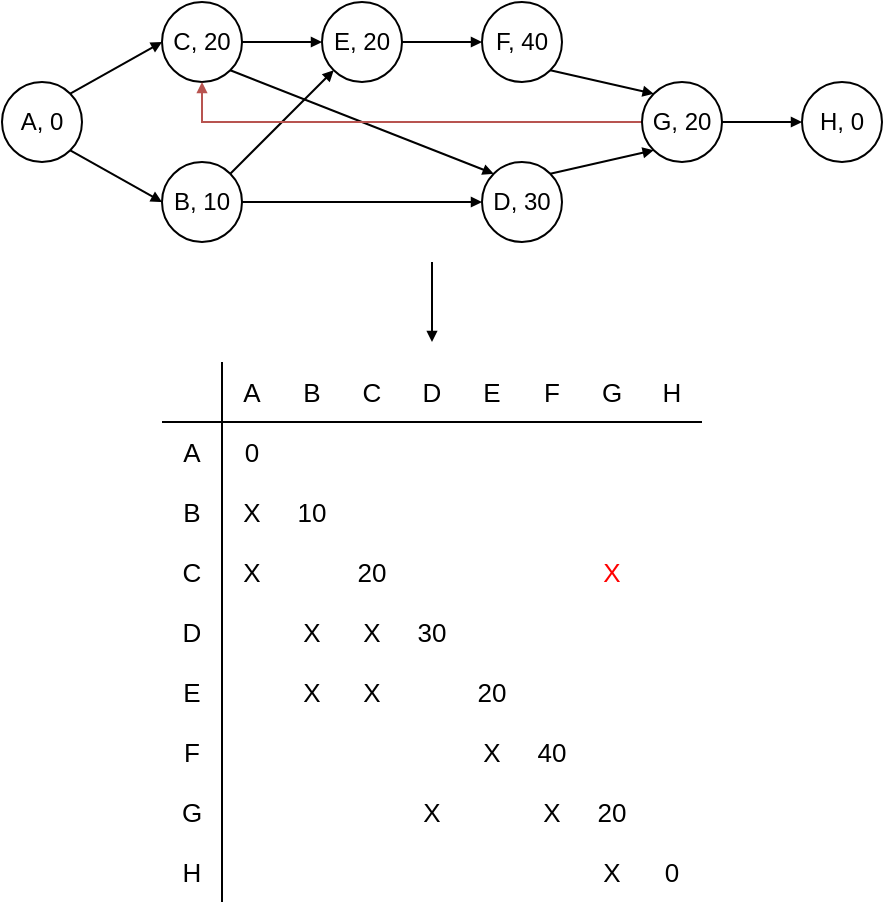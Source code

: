 <mxfile>
    <diagram id="T9uuaTeBy4bPSP1g8a4x" name="Page-1">
        <mxGraphModel dx="776" dy="611" grid="1" gridSize="10" guides="1" tooltips="1" connect="1" arrows="1" fold="1" page="1" pageScale="1" pageWidth="827" pageHeight="1169" background="#FFFFFF" math="0" shadow="0">
            <root>
                <mxCell id="0"/>
                <mxCell id="1" parent="0"/>
                <mxCell id="349" value="" style="group" vertex="1" connectable="0" parent="1">
                    <mxGeometry x="120" y="80" width="440" height="120" as="geometry"/>
                </mxCell>
                <mxCell id="243" value="A, 0" style="ellipse;whiteSpace=wrap;html=1;" vertex="1" parent="349">
                    <mxGeometry y="40" width="40" height="40" as="geometry"/>
                </mxCell>
                <mxCell id="245" value="C, 20" style="ellipse;whiteSpace=wrap;html=1;" vertex="1" parent="349">
                    <mxGeometry x="80" width="40" height="40" as="geometry"/>
                </mxCell>
                <mxCell id="252" style="edgeStyle=none;html=1;exitX=1;exitY=0;exitDx=0;exitDy=0;entryX=0;entryY=0.5;entryDx=0;entryDy=0;endArrow=block;endFill=1;startSize=3;endSize=3;" edge="1" parent="349" source="243" target="245">
                    <mxGeometry relative="1" as="geometry"/>
                </mxCell>
                <mxCell id="246" value="B, 10" style="ellipse;whiteSpace=wrap;html=1;" vertex="1" parent="349">
                    <mxGeometry x="80" y="80" width="40" height="40" as="geometry"/>
                </mxCell>
                <mxCell id="253" style="edgeStyle=none;html=1;exitX=1;exitY=1;exitDx=0;exitDy=0;entryX=0;entryY=0.5;entryDx=0;entryDy=0;endArrow=block;endFill=1;startSize=3;endSize=3;" edge="1" parent="349" source="243" target="246">
                    <mxGeometry relative="1" as="geometry"/>
                </mxCell>
                <mxCell id="247" value="E, 20" style="ellipse;whiteSpace=wrap;html=1;" vertex="1" parent="349">
                    <mxGeometry x="160" width="40" height="40" as="geometry"/>
                </mxCell>
                <mxCell id="256" style="edgeStyle=none;html=1;exitX=1;exitY=0.5;exitDx=0;exitDy=0;entryX=0;entryY=0.5;entryDx=0;entryDy=0;endArrow=block;endFill=1;startSize=3;endSize=3;" edge="1" parent="349" source="245" target="247">
                    <mxGeometry relative="1" as="geometry"/>
                </mxCell>
                <mxCell id="255" style="edgeStyle=none;html=1;exitX=1;exitY=0;exitDx=0;exitDy=0;entryX=0;entryY=1;entryDx=0;entryDy=0;endArrow=block;endFill=1;startSize=3;endSize=3;" edge="1" parent="349" source="246" target="247">
                    <mxGeometry relative="1" as="geometry"/>
                </mxCell>
                <mxCell id="248" value="D, 30" style="ellipse;whiteSpace=wrap;html=1;" vertex="1" parent="349">
                    <mxGeometry x="240" y="80" width="40" height="40" as="geometry"/>
                </mxCell>
                <mxCell id="254" style="edgeStyle=none;html=1;exitX=1;exitY=1;exitDx=0;exitDy=0;entryX=0;entryY=0;entryDx=0;entryDy=0;endArrow=block;endFill=1;startSize=3;endSize=3;" edge="1" parent="349" source="245" target="248">
                    <mxGeometry relative="1" as="geometry"/>
                </mxCell>
                <mxCell id="257" style="edgeStyle=none;html=1;exitX=1;exitY=0.5;exitDx=0;exitDy=0;entryX=0;entryY=0.5;entryDx=0;entryDy=0;endArrow=block;endFill=1;startSize=3;endSize=3;" edge="1" parent="349" source="246" target="248">
                    <mxGeometry relative="1" as="geometry"/>
                </mxCell>
                <mxCell id="249" value="F, 40" style="ellipse;whiteSpace=wrap;html=1;" vertex="1" parent="349">
                    <mxGeometry x="240" width="40" height="40" as="geometry"/>
                </mxCell>
                <mxCell id="258" style="edgeStyle=none;html=1;exitX=1;exitY=0.5;exitDx=0;exitDy=0;entryX=0;entryY=0.5;entryDx=0;entryDy=0;endArrow=block;endFill=1;startSize=3;endSize=3;" edge="1" parent="349" source="247" target="249">
                    <mxGeometry relative="1" as="geometry"/>
                </mxCell>
                <mxCell id="261" style="edgeStyle=orthogonalEdgeStyle;html=1;exitX=0;exitY=0.5;exitDx=0;exitDy=0;entryX=0.5;entryY=1;entryDx=0;entryDy=0;endArrow=block;endFill=1;startSize=3;endSize=3;fillColor=#f8cecc;strokeColor=#b85450;rounded=0;" edge="1" parent="349" source="250" target="245">
                    <mxGeometry relative="1" as="geometry"/>
                </mxCell>
                <mxCell id="250" value="G, 20" style="ellipse;whiteSpace=wrap;html=1;" vertex="1" parent="349">
                    <mxGeometry x="320" y="40" width="40" height="40" as="geometry"/>
                </mxCell>
                <mxCell id="259" style="edgeStyle=none;html=1;exitX=1;exitY=0;exitDx=0;exitDy=0;entryX=0;entryY=1;entryDx=0;entryDy=0;endArrow=block;endFill=1;startSize=3;endSize=3;" edge="1" parent="349" source="248" target="250">
                    <mxGeometry relative="1" as="geometry"/>
                </mxCell>
                <mxCell id="260" style="edgeStyle=none;html=1;exitX=1;exitY=1;exitDx=0;exitDy=0;entryX=0;entryY=0;entryDx=0;entryDy=0;endArrow=block;endFill=1;startSize=3;endSize=3;" edge="1" parent="349" source="249" target="250">
                    <mxGeometry relative="1" as="geometry"/>
                </mxCell>
                <mxCell id="251" value="H, 0" style="ellipse;whiteSpace=wrap;html=1;" vertex="1" parent="349">
                    <mxGeometry x="400" y="40" width="40" height="40" as="geometry"/>
                </mxCell>
                <mxCell id="262" style="edgeStyle=orthogonalEdgeStyle;rounded=0;html=1;exitX=1;exitY=0.5;exitDx=0;exitDy=0;entryX=0;entryY=0.5;entryDx=0;entryDy=0;endArrow=block;endFill=1;startSize=3;endSize=3;" edge="1" parent="349" source="250" target="251">
                    <mxGeometry relative="1" as="geometry"/>
                </mxCell>
                <mxCell id="435" value="" style="endArrow=block;html=1;rounded=0;fontSize=13;fontColor=#FF0000;startSize=3;endSize=3;endFill=1;" edge="1" parent="1">
                    <mxGeometry width="50" height="50" relative="1" as="geometry">
                        <mxPoint x="335" y="210" as="sourcePoint"/>
                        <mxPoint x="335" y="250" as="targetPoint"/>
                    </mxGeometry>
                </mxCell>
                <mxCell id="263" value="A" style="rounded=0;whiteSpace=wrap;html=1;fontStyle=0;fontSize=13;fillColor=none;strokeColor=none;" vertex="1" parent="1">
                    <mxGeometry x="200" y="290" width="30" height="30" as="geometry"/>
                </mxCell>
                <mxCell id="264" value="B" style="rounded=0;whiteSpace=wrap;html=1;fontStyle=0;fontSize=13;fillColor=none;strokeColor=none;" vertex="1" parent="1">
                    <mxGeometry x="200" y="320" width="30" height="30" as="geometry"/>
                </mxCell>
                <mxCell id="265" value="C" style="rounded=0;whiteSpace=wrap;html=1;fontStyle=0;fontSize=13;fillColor=none;strokeColor=none;" vertex="1" parent="1">
                    <mxGeometry x="200" y="350" width="30" height="30" as="geometry"/>
                </mxCell>
                <mxCell id="266" value="D" style="rounded=0;whiteSpace=wrap;html=1;fontStyle=0;fontSize=13;fillColor=none;strokeColor=none;" vertex="1" parent="1">
                    <mxGeometry x="200" y="380" width="30" height="30" as="geometry"/>
                </mxCell>
                <mxCell id="267" value="E" style="rounded=0;whiteSpace=wrap;html=1;fontStyle=0;fontSize=13;fillColor=none;strokeColor=none;" vertex="1" parent="1">
                    <mxGeometry x="200" y="410" width="30" height="30" as="geometry"/>
                </mxCell>
                <mxCell id="268" value="F" style="rounded=0;whiteSpace=wrap;html=1;fontStyle=0;fontSize=13;fillColor=none;strokeColor=none;" vertex="1" parent="1">
                    <mxGeometry x="200" y="440" width="30" height="30" as="geometry"/>
                </mxCell>
                <mxCell id="269" value="G" style="rounded=0;whiteSpace=wrap;html=1;fontStyle=0;fontSize=13;fillColor=none;strokeColor=none;" vertex="1" parent="1">
                    <mxGeometry x="200" y="470" width="30" height="30" as="geometry"/>
                </mxCell>
                <mxCell id="270" value="H" style="rounded=0;whiteSpace=wrap;html=1;fontStyle=0;fontSize=13;fillColor=none;strokeColor=none;" vertex="1" parent="1">
                    <mxGeometry x="200" y="500" width="30" height="30" as="geometry"/>
                </mxCell>
                <mxCell id="271" value="A" style="rounded=0;whiteSpace=wrap;html=1;fontStyle=0;fontSize=13;fillColor=none;strokeColor=none;" vertex="1" parent="1">
                    <mxGeometry x="230" y="260" width="30" height="30" as="geometry"/>
                </mxCell>
                <mxCell id="272" value="B" style="rounded=0;whiteSpace=wrap;html=1;fontStyle=0;fontSize=13;fillColor=none;strokeColor=none;" vertex="1" parent="1">
                    <mxGeometry x="260" y="260" width="30" height="30" as="geometry"/>
                </mxCell>
                <mxCell id="273" value="C" style="rounded=0;whiteSpace=wrap;html=1;fontStyle=0;fontSize=13;fillColor=none;strokeColor=none;" vertex="1" parent="1">
                    <mxGeometry x="290" y="260" width="30" height="30" as="geometry"/>
                </mxCell>
                <mxCell id="274" value="D" style="rounded=0;whiteSpace=wrap;html=1;fontStyle=0;fontSize=13;fillColor=none;strokeColor=none;" vertex="1" parent="1">
                    <mxGeometry x="320" y="260" width="30" height="30" as="geometry"/>
                </mxCell>
                <mxCell id="275" value="E" style="rounded=0;whiteSpace=wrap;html=1;fontStyle=0;fontSize=13;fillColor=none;strokeColor=none;" vertex="1" parent="1">
                    <mxGeometry x="350" y="260" width="30" height="30" as="geometry"/>
                </mxCell>
                <mxCell id="276" value="F" style="rounded=0;whiteSpace=wrap;html=1;fontStyle=0;fontSize=13;fillColor=none;strokeColor=none;" vertex="1" parent="1">
                    <mxGeometry x="380" y="260" width="30" height="30" as="geometry"/>
                </mxCell>
                <mxCell id="277" value="G" style="rounded=0;whiteSpace=wrap;html=1;fontStyle=0;fontSize=13;fillColor=none;strokeColor=none;" vertex="1" parent="1">
                    <mxGeometry x="410" y="260" width="30" height="30" as="geometry"/>
                </mxCell>
                <mxCell id="278" value="H" style="rounded=0;whiteSpace=wrap;html=1;fontStyle=0;fontSize=13;fillColor=none;strokeColor=none;" vertex="1" parent="1">
                    <mxGeometry x="440" y="260" width="30" height="30" as="geometry"/>
                </mxCell>
                <mxCell id="279" value="0" style="rounded=0;whiteSpace=wrap;html=1;fontStyle=0;fontSize=13;fillColor=none;strokeColor=none;" vertex="1" parent="1">
                    <mxGeometry x="230" y="290" width="30" height="30" as="geometry"/>
                </mxCell>
                <mxCell id="280" value="X" style="rounded=0;whiteSpace=wrap;html=1;fontStyle=0;fontSize=13;fillColor=none;strokeColor=none;" vertex="1" parent="1">
                    <mxGeometry x="230" y="320" width="30" height="30" as="geometry"/>
                </mxCell>
                <mxCell id="281" value="X" style="rounded=0;whiteSpace=wrap;html=1;fontStyle=0;fontSize=13;fillColor=none;strokeColor=none;" vertex="1" parent="1">
                    <mxGeometry x="230" y="350" width="30" height="30" as="geometry"/>
                </mxCell>
                <mxCell id="282" value="" style="rounded=0;whiteSpace=wrap;html=1;fontStyle=0;fontSize=13;fillColor=none;strokeColor=none;" vertex="1" parent="1">
                    <mxGeometry x="230" y="380" width="30" height="30" as="geometry"/>
                </mxCell>
                <mxCell id="283" value="" style="rounded=0;whiteSpace=wrap;html=1;fontStyle=0;fontSize=13;fillColor=none;strokeColor=none;" vertex="1" parent="1">
                    <mxGeometry x="230" y="410" width="30" height="30" as="geometry"/>
                </mxCell>
                <mxCell id="284" value="" style="rounded=0;whiteSpace=wrap;html=1;fontStyle=0;fontSize=13;fillColor=none;strokeColor=none;" vertex="1" parent="1">
                    <mxGeometry x="230" y="440" width="30" height="30" as="geometry"/>
                </mxCell>
                <mxCell id="285" value="" style="rounded=0;whiteSpace=wrap;html=1;fontStyle=0;fontSize=13;fillColor=none;strokeColor=none;" vertex="1" parent="1">
                    <mxGeometry x="230" y="470" width="30" height="30" as="geometry"/>
                </mxCell>
                <mxCell id="286" value="" style="rounded=0;whiteSpace=wrap;html=1;fontStyle=0;fontSize=13;fillColor=none;strokeColor=none;" vertex="1" parent="1">
                    <mxGeometry x="230" y="500" width="30" height="30" as="geometry"/>
                </mxCell>
                <mxCell id="287" value="" style="rounded=0;whiteSpace=wrap;html=1;fontStyle=0;fontSize=13;fillColor=none;strokeColor=none;" vertex="1" parent="1">
                    <mxGeometry x="260" y="290" width="30" height="30" as="geometry"/>
                </mxCell>
                <mxCell id="288" value="10" style="rounded=0;whiteSpace=wrap;html=1;fontStyle=0;fontSize=13;fillColor=none;strokeColor=none;" vertex="1" parent="1">
                    <mxGeometry x="260" y="320" width="30" height="30" as="geometry"/>
                </mxCell>
                <mxCell id="289" value="" style="rounded=0;whiteSpace=wrap;html=1;fontStyle=0;fontSize=13;fillColor=none;strokeColor=none;" vertex="1" parent="1">
                    <mxGeometry x="260" y="350" width="30" height="30" as="geometry"/>
                </mxCell>
                <mxCell id="290" value="X" style="rounded=0;whiteSpace=wrap;html=1;fontStyle=0;fontSize=13;fillColor=none;strokeColor=none;" vertex="1" parent="1">
                    <mxGeometry x="260" y="380" width="30" height="30" as="geometry"/>
                </mxCell>
                <mxCell id="291" value="X" style="rounded=0;whiteSpace=wrap;html=1;fontStyle=0;fontSize=13;fillColor=none;strokeColor=none;" vertex="1" parent="1">
                    <mxGeometry x="260" y="410" width="30" height="30" as="geometry"/>
                </mxCell>
                <mxCell id="292" value="" style="rounded=0;whiteSpace=wrap;html=1;fontStyle=0;fontSize=13;fillColor=none;strokeColor=none;" vertex="1" parent="1">
                    <mxGeometry x="260" y="440" width="30" height="30" as="geometry"/>
                </mxCell>
                <mxCell id="293" value="" style="rounded=0;whiteSpace=wrap;html=1;fontStyle=0;fontSize=13;fillColor=none;strokeColor=none;" vertex="1" parent="1">
                    <mxGeometry x="260" y="470" width="30" height="30" as="geometry"/>
                </mxCell>
                <mxCell id="294" value="" style="rounded=0;whiteSpace=wrap;html=1;fontStyle=0;fontSize=13;fillColor=none;strokeColor=none;" vertex="1" parent="1">
                    <mxGeometry x="260" y="500" width="30" height="30" as="geometry"/>
                </mxCell>
                <mxCell id="295" value="" style="rounded=0;whiteSpace=wrap;html=1;fontStyle=0;fontSize=13;fillColor=none;strokeColor=none;" vertex="1" parent="1">
                    <mxGeometry x="290" y="290" width="30" height="30" as="geometry"/>
                </mxCell>
                <mxCell id="296" value="" style="rounded=0;whiteSpace=wrap;html=1;fontStyle=0;fontSize=13;fillColor=none;strokeColor=none;" vertex="1" parent="1">
                    <mxGeometry x="290" y="320" width="30" height="30" as="geometry"/>
                </mxCell>
                <mxCell id="297" value="20" style="rounded=0;whiteSpace=wrap;html=1;fontStyle=0;fontSize=13;fillColor=none;strokeColor=none;" vertex="1" parent="1">
                    <mxGeometry x="290" y="350" width="30" height="30" as="geometry"/>
                </mxCell>
                <mxCell id="298" value="X" style="rounded=0;whiteSpace=wrap;html=1;fontStyle=0;fontSize=13;fillColor=none;strokeColor=none;" vertex="1" parent="1">
                    <mxGeometry x="290" y="380" width="30" height="30" as="geometry"/>
                </mxCell>
                <mxCell id="299" value="X" style="rounded=0;whiteSpace=wrap;html=1;fontStyle=0;fontSize=13;fillColor=none;strokeColor=none;" vertex="1" parent="1">
                    <mxGeometry x="290" y="410" width="30" height="30" as="geometry"/>
                </mxCell>
                <mxCell id="300" value="" style="rounded=0;whiteSpace=wrap;html=1;fontStyle=0;fontSize=13;fillColor=none;strokeColor=none;" vertex="1" parent="1">
                    <mxGeometry x="290" y="440" width="30" height="30" as="geometry"/>
                </mxCell>
                <mxCell id="301" value="" style="rounded=0;whiteSpace=wrap;html=1;fontStyle=0;fontSize=13;fillColor=none;strokeColor=none;" vertex="1" parent="1">
                    <mxGeometry x="290" y="470" width="30" height="30" as="geometry"/>
                </mxCell>
                <mxCell id="302" value="" style="rounded=0;whiteSpace=wrap;html=1;fontStyle=0;fontSize=13;fillColor=none;strokeColor=none;" vertex="1" parent="1">
                    <mxGeometry x="290" y="500" width="30" height="30" as="geometry"/>
                </mxCell>
                <mxCell id="303" value="" style="rounded=0;whiteSpace=wrap;html=1;fontStyle=0;fontSize=13;fillColor=none;strokeColor=none;" vertex="1" parent="1">
                    <mxGeometry x="320" y="290" width="30" height="30" as="geometry"/>
                </mxCell>
                <mxCell id="304" value="" style="rounded=0;whiteSpace=wrap;html=1;fontStyle=0;fontSize=13;fillColor=none;strokeColor=none;" vertex="1" parent="1">
                    <mxGeometry x="320" y="320" width="30" height="30" as="geometry"/>
                </mxCell>
                <mxCell id="305" value="" style="rounded=0;whiteSpace=wrap;html=1;fontStyle=0;fontSize=13;fillColor=none;strokeColor=none;" vertex="1" parent="1">
                    <mxGeometry x="320" y="350" width="30" height="30" as="geometry"/>
                </mxCell>
                <mxCell id="306" value="30" style="rounded=0;whiteSpace=wrap;html=1;fontStyle=0;fontSize=13;fillColor=none;strokeColor=none;" vertex="1" parent="1">
                    <mxGeometry x="320" y="380" width="30" height="30" as="geometry"/>
                </mxCell>
                <mxCell id="307" value="" style="rounded=0;whiteSpace=wrap;html=1;fontStyle=0;fontSize=13;fillColor=none;strokeColor=none;" vertex="1" parent="1">
                    <mxGeometry x="320" y="410" width="30" height="30" as="geometry"/>
                </mxCell>
                <mxCell id="308" value="" style="rounded=0;whiteSpace=wrap;html=1;fontStyle=0;fontSize=13;fillColor=none;strokeColor=none;" vertex="1" parent="1">
                    <mxGeometry x="320" y="440" width="30" height="30" as="geometry"/>
                </mxCell>
                <mxCell id="309" value="X" style="rounded=0;whiteSpace=wrap;html=1;fontStyle=0;fontSize=13;fillColor=none;strokeColor=none;" vertex="1" parent="1">
                    <mxGeometry x="320" y="470" width="30" height="30" as="geometry"/>
                </mxCell>
                <mxCell id="310" value="" style="rounded=0;whiteSpace=wrap;html=1;fontStyle=0;fontSize=13;fillColor=none;strokeColor=none;" vertex="1" parent="1">
                    <mxGeometry x="320" y="500" width="30" height="30" as="geometry"/>
                </mxCell>
                <mxCell id="311" value="" style="rounded=0;whiteSpace=wrap;html=1;fontStyle=0;fontSize=13;fillColor=none;strokeColor=none;" vertex="1" parent="1">
                    <mxGeometry x="350" y="290" width="30" height="30" as="geometry"/>
                </mxCell>
                <mxCell id="312" value="" style="rounded=0;whiteSpace=wrap;html=1;fontStyle=0;fontSize=13;fillColor=none;strokeColor=none;" vertex="1" parent="1">
                    <mxGeometry x="350" y="320" width="30" height="30" as="geometry"/>
                </mxCell>
                <mxCell id="313" value="" style="rounded=0;whiteSpace=wrap;html=1;fontStyle=0;fontSize=13;fillColor=none;strokeColor=none;" vertex="1" parent="1">
                    <mxGeometry x="350" y="350" width="30" height="30" as="geometry"/>
                </mxCell>
                <mxCell id="314" value="" style="rounded=0;whiteSpace=wrap;html=1;fontStyle=0;fontSize=13;fillColor=none;strokeColor=none;" vertex="1" parent="1">
                    <mxGeometry x="350" y="380" width="30" height="30" as="geometry"/>
                </mxCell>
                <mxCell id="315" value="20" style="rounded=0;whiteSpace=wrap;html=1;fontStyle=0;fontSize=13;fillColor=none;strokeColor=none;" vertex="1" parent="1">
                    <mxGeometry x="350" y="410" width="30" height="30" as="geometry"/>
                </mxCell>
                <mxCell id="316" value="X" style="rounded=0;whiteSpace=wrap;html=1;fontStyle=0;fontSize=13;fillColor=none;strokeColor=none;" vertex="1" parent="1">
                    <mxGeometry x="350" y="440" width="30" height="30" as="geometry"/>
                </mxCell>
                <mxCell id="317" value="" style="rounded=0;whiteSpace=wrap;html=1;fontStyle=0;fontSize=13;fillColor=none;strokeColor=none;" vertex="1" parent="1">
                    <mxGeometry x="350" y="470" width="30" height="30" as="geometry"/>
                </mxCell>
                <mxCell id="318" value="" style="rounded=0;whiteSpace=wrap;html=1;fontStyle=0;fontSize=13;fillColor=none;strokeColor=none;" vertex="1" parent="1">
                    <mxGeometry x="350" y="500" width="30" height="30" as="geometry"/>
                </mxCell>
                <mxCell id="319" value="" style="rounded=0;whiteSpace=wrap;html=1;fontStyle=0;fontSize=13;fillColor=none;strokeColor=none;" vertex="1" parent="1">
                    <mxGeometry x="380" y="290" width="30" height="30" as="geometry"/>
                </mxCell>
                <mxCell id="320" value="" style="rounded=0;whiteSpace=wrap;html=1;fontStyle=0;fontSize=13;fillColor=none;strokeColor=none;" vertex="1" parent="1">
                    <mxGeometry x="380" y="320" width="30" height="30" as="geometry"/>
                </mxCell>
                <mxCell id="321" value="" style="rounded=0;whiteSpace=wrap;html=1;fontStyle=0;fontSize=13;fillColor=none;strokeColor=none;" vertex="1" parent="1">
                    <mxGeometry x="380" y="350" width="30" height="30" as="geometry"/>
                </mxCell>
                <mxCell id="322" value="" style="rounded=0;whiteSpace=wrap;html=1;fontStyle=0;fontSize=13;fillColor=none;strokeColor=none;" vertex="1" parent="1">
                    <mxGeometry x="380" y="380" width="30" height="30" as="geometry"/>
                </mxCell>
                <mxCell id="323" value="" style="rounded=0;whiteSpace=wrap;html=1;fontStyle=0;fontSize=13;fillColor=none;strokeColor=none;" vertex="1" parent="1">
                    <mxGeometry x="380" y="410" width="30" height="30" as="geometry"/>
                </mxCell>
                <mxCell id="324" value="40" style="rounded=0;whiteSpace=wrap;html=1;fontStyle=0;fontSize=13;fillColor=none;strokeColor=none;" vertex="1" parent="1">
                    <mxGeometry x="380" y="440" width="30" height="30" as="geometry"/>
                </mxCell>
                <mxCell id="325" value="X" style="rounded=0;whiteSpace=wrap;html=1;fontStyle=0;fontSize=13;fillColor=none;strokeColor=none;" vertex="1" parent="1">
                    <mxGeometry x="380" y="470" width="30" height="30" as="geometry"/>
                </mxCell>
                <mxCell id="326" value="" style="rounded=0;whiteSpace=wrap;html=1;fontStyle=0;fontSize=13;fillColor=none;strokeColor=none;" vertex="1" parent="1">
                    <mxGeometry x="380" y="500" width="30" height="30" as="geometry"/>
                </mxCell>
                <mxCell id="327" value="" style="rounded=0;whiteSpace=wrap;html=1;fontStyle=0;fontSize=13;fillColor=none;strokeColor=none;" vertex="1" parent="1">
                    <mxGeometry x="410" y="290" width="30" height="30" as="geometry"/>
                </mxCell>
                <mxCell id="328" value="" style="rounded=0;whiteSpace=wrap;html=1;fontStyle=0;fontSize=13;fillColor=none;strokeColor=none;" vertex="1" parent="1">
                    <mxGeometry x="410" y="320" width="30" height="30" as="geometry"/>
                </mxCell>
                <mxCell id="329" value="&lt;font style=&quot;font-size: 13px;&quot;&gt;X&lt;/font&gt;" style="rounded=0;whiteSpace=wrap;html=1;fontStyle=0;fontSize=13;fillColor=none;strokeColor=none;fontColor=#FF0000;" vertex="1" parent="1">
                    <mxGeometry x="410" y="350" width="30" height="30" as="geometry"/>
                </mxCell>
                <mxCell id="330" value="" style="rounded=0;whiteSpace=wrap;html=1;fontStyle=0;fontSize=13;fillColor=none;strokeColor=none;" vertex="1" parent="1">
                    <mxGeometry x="410" y="380" width="30" height="30" as="geometry"/>
                </mxCell>
                <mxCell id="331" value="" style="rounded=0;whiteSpace=wrap;html=1;fontStyle=0;fontSize=13;fillColor=none;strokeColor=none;" vertex="1" parent="1">
                    <mxGeometry x="410" y="410" width="30" height="30" as="geometry"/>
                </mxCell>
                <mxCell id="332" value="" style="rounded=0;whiteSpace=wrap;html=1;fontStyle=0;fontSize=13;fillColor=none;strokeColor=none;" vertex="1" parent="1">
                    <mxGeometry x="410" y="440" width="30" height="30" as="geometry"/>
                </mxCell>
                <mxCell id="333" value="20" style="rounded=0;whiteSpace=wrap;html=1;fontStyle=0;fontSize=13;fillColor=none;strokeColor=none;" vertex="1" parent="1">
                    <mxGeometry x="410" y="470" width="30" height="30" as="geometry"/>
                </mxCell>
                <mxCell id="334" value="X" style="rounded=0;whiteSpace=wrap;html=1;fontStyle=0;fontSize=13;fillColor=none;strokeColor=none;" vertex="1" parent="1">
                    <mxGeometry x="410" y="500" width="30" height="30" as="geometry"/>
                </mxCell>
                <mxCell id="335" value="" style="rounded=0;whiteSpace=wrap;html=1;fontStyle=0;fontSize=13;fillColor=none;strokeColor=none;" vertex="1" parent="1">
                    <mxGeometry x="440" y="290" width="30" height="30" as="geometry"/>
                </mxCell>
                <mxCell id="336" value="" style="rounded=0;whiteSpace=wrap;html=1;fontStyle=0;fontSize=13;fillColor=none;strokeColor=none;" vertex="1" parent="1">
                    <mxGeometry x="440" y="320" width="30" height="30" as="geometry"/>
                </mxCell>
                <mxCell id="337" value="" style="rounded=0;whiteSpace=wrap;html=1;fontStyle=0;fontSize=13;fillColor=none;strokeColor=none;" vertex="1" parent="1">
                    <mxGeometry x="440" y="350" width="30" height="30" as="geometry"/>
                </mxCell>
                <mxCell id="338" value="" style="rounded=0;whiteSpace=wrap;html=1;fontStyle=0;fontSize=13;fillColor=none;strokeColor=none;" vertex="1" parent="1">
                    <mxGeometry x="440" y="380" width="30" height="30" as="geometry"/>
                </mxCell>
                <mxCell id="339" value="" style="rounded=0;whiteSpace=wrap;html=1;fontStyle=0;fontSize=13;fillColor=none;strokeColor=none;" vertex="1" parent="1">
                    <mxGeometry x="440" y="410" width="30" height="30" as="geometry"/>
                </mxCell>
                <mxCell id="340" value="" style="rounded=0;whiteSpace=wrap;html=1;fontStyle=0;fontSize=13;fillColor=none;strokeColor=none;" vertex="1" parent="1">
                    <mxGeometry x="440" y="440" width="30" height="30" as="geometry"/>
                </mxCell>
                <mxCell id="341" value="" style="rounded=0;whiteSpace=wrap;html=1;fontStyle=0;fontSize=13;fillColor=none;strokeColor=none;" vertex="1" parent="1">
                    <mxGeometry x="440" y="470" width="30" height="30" as="geometry"/>
                </mxCell>
                <mxCell id="342" value="0" style="rounded=0;whiteSpace=wrap;html=1;fontStyle=0;fontSize=13;fillColor=none;strokeColor=none;" vertex="1" parent="1">
                    <mxGeometry x="440" y="500" width="30" height="30" as="geometry"/>
                </mxCell>
                <mxCell id="346" value="" style="endArrow=none;html=1;rounded=0;fontSize=13;fontColor=#FF0000;startSize=3;endSize=3;entryX=1;entryY=1;entryDx=0;entryDy=0;exitX=0;exitY=0;exitDx=0;exitDy=0;" edge="1" parent="1" source="263" target="278">
                    <mxGeometry width="50" height="50" relative="1" as="geometry">
                        <mxPoint x="355" y="400" as="sourcePoint"/>
                        <mxPoint x="405" y="350" as="targetPoint"/>
                    </mxGeometry>
                </mxCell>
                <mxCell id="347" value="" style="endArrow=none;html=1;rounded=0;fontSize=13;fontColor=#FF0000;startSize=3;endSize=3;exitX=1;exitY=1;exitDx=0;exitDy=0;entryX=0;entryY=0;entryDx=0;entryDy=0;" edge="1" parent="1" source="270" target="271">
                    <mxGeometry width="50" height="50" relative="1" as="geometry">
                        <mxPoint x="355" y="400" as="sourcePoint"/>
                        <mxPoint x="405" y="350" as="targetPoint"/>
                    </mxGeometry>
                </mxCell>
            </root>
        </mxGraphModel>
    </diagram>
</mxfile>